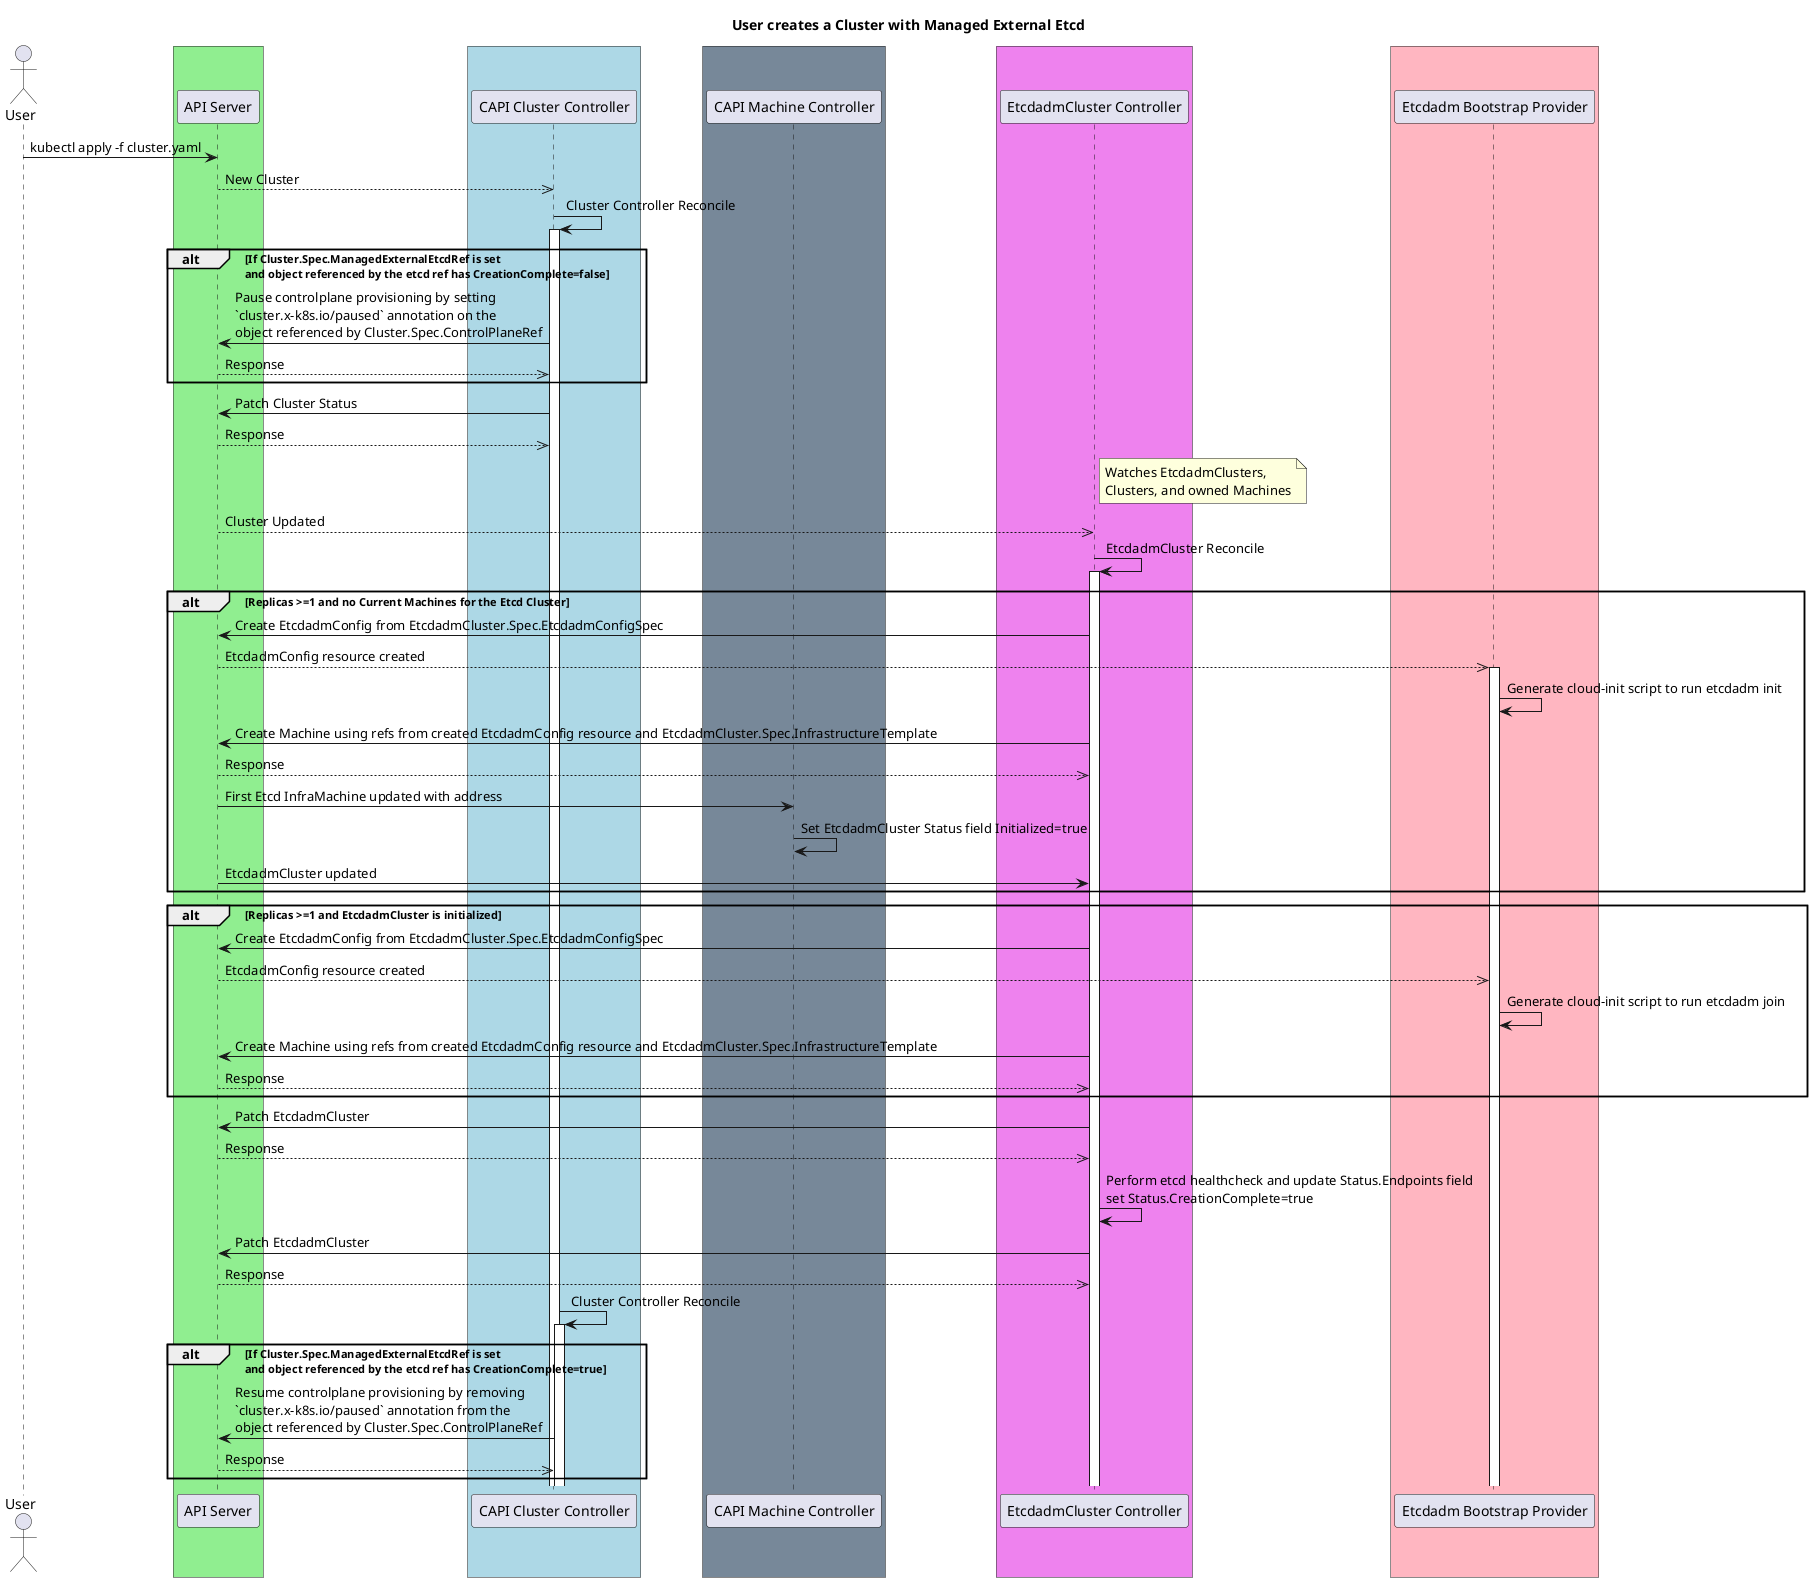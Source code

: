 @startuml
title User creates a Cluster with Managed External Etcd
actor User 
' -- GROUPS START ---
box #lightgreen
participant "API Server"
end box
box #lightblue
participant "CAPI Cluster Controller"
end box
skinparam BoxPadding 30
box #lightslategrey
participant "CAPI Machine Controller"
end box
box #violet
participant "EtcdadmCluster Controller"
end box
box #lightpink
participant "Etcdadm Bootstrap Provider"
end box
' -- GROUPS END ---
User->"API Server":kubectl apply -f cluster.yaml
"API Server"-->>"CAPI Cluster Controller": New Cluster
"CAPI Cluster Controller"-> "CAPI Cluster Controller":Cluster Controller Reconcile
activate "CAPI Cluster Controller"
alt If Cluster.Spec.ManagedExternalEtcdRef is set\nand object referenced by the etcd ref has CreationComplete=false
"CAPI Cluster Controller"-> "API Server": Pause controlplane provisioning by setting\n`cluster.x-k8s.io/paused` annotation on the\nobject referenced by Cluster.Spec.ControlPlaneRef
"CAPI Cluster Controller"<<--"API Server": Response
end
"CAPI Cluster Controller"->"API Server": Patch Cluster Status
"CAPI Cluster Controller"<<--"API Server": Response
note right of "EtcdadmCluster Controller":Watches EtcdadmClusters,\nClusters, and owned Machines
"API Server"-->>"EtcdadmCluster Controller": Cluster Updated
"EtcdadmCluster Controller"-> "EtcdadmCluster Controller":EtcdadmCluster Reconcile
activate "EtcdadmCluster Controller"
alt Replicas >=1 and no Current Machines for the Etcd Cluster
"EtcdadmCluster Controller"->"API Server": Create EtcdadmConfig from EtcdadmCluster.Spec.EtcdadmConfigSpec
"Etcdadm Bootstrap Provider"<<--"API Server": EtcdadmConfig resource created
activate "Etcdadm Bootstrap Provider"
"Etcdadm Bootstrap Provider" -> "Etcdadm Bootstrap Provider": Generate cloud-init script to run etcdadm init
"EtcdadmCluster Controller"->"API Server": Create Machine using refs from created EtcdadmConfig resource and EtcdadmCluster.Spec.InfrastructureTemplate
"EtcdadmCluster Controller"<<--"API Server": Response
"API Server" -> "CAPI Machine Controller": First Etcd InfraMachine updated with address
"CAPI Machine Controller" -> "CAPI Machine Controller": Set EtcdadmCluster Status field Initialized=true
"API Server" -> "EtcdadmCluster Controller": EtcdadmCluster updated
end
alt Replicas >=1 and EtcdadmCluster is initialized
"EtcdadmCluster Controller"->"API Server": Create EtcdadmConfig from EtcdadmCluster.Spec.EtcdadmConfigSpec
"Etcdadm Bootstrap Provider"<<--"API Server": EtcdadmConfig resource created
"Etcdadm Bootstrap Provider" -> "Etcdadm Bootstrap Provider": Generate cloud-init script to run etcdadm join
"EtcdadmCluster Controller"->"API Server": Create Machine using refs from created EtcdadmConfig resource and EtcdadmCluster.Spec.InfrastructureTemplate
"EtcdadmCluster Controller"<<--"API Server": Response
end
"EtcdadmCluster Controller"->"API Server": Patch EtcdadmCluster
"EtcdadmCluster Controller"<<--"API Server": Response
"EtcdadmCluster Controller"->"EtcdadmCluster Controller": Perform etcd healthcheck and update Status.Endpoints field\nset Status.CreationComplete=true
"EtcdadmCluster Controller"->"API Server": Patch EtcdadmCluster
"EtcdadmCluster Controller"<<--"API Server": Response
"CAPI Cluster Controller"-> "CAPI Cluster Controller":Cluster Controller Reconcile
activate "CAPI Cluster Controller"
alt If Cluster.Spec.ManagedExternalEtcdRef is set\nand object referenced by the etcd ref has CreationComplete=true
"CAPI Cluster Controller"-> "API Server": Resume controlplane provisioning by removing\n`cluster.x-k8s.io/paused` annotation from the\nobject referenced by Cluster.Spec.ControlPlaneRef
"CAPI Cluster Controller"<<--"API Server": Response
end
@enduml